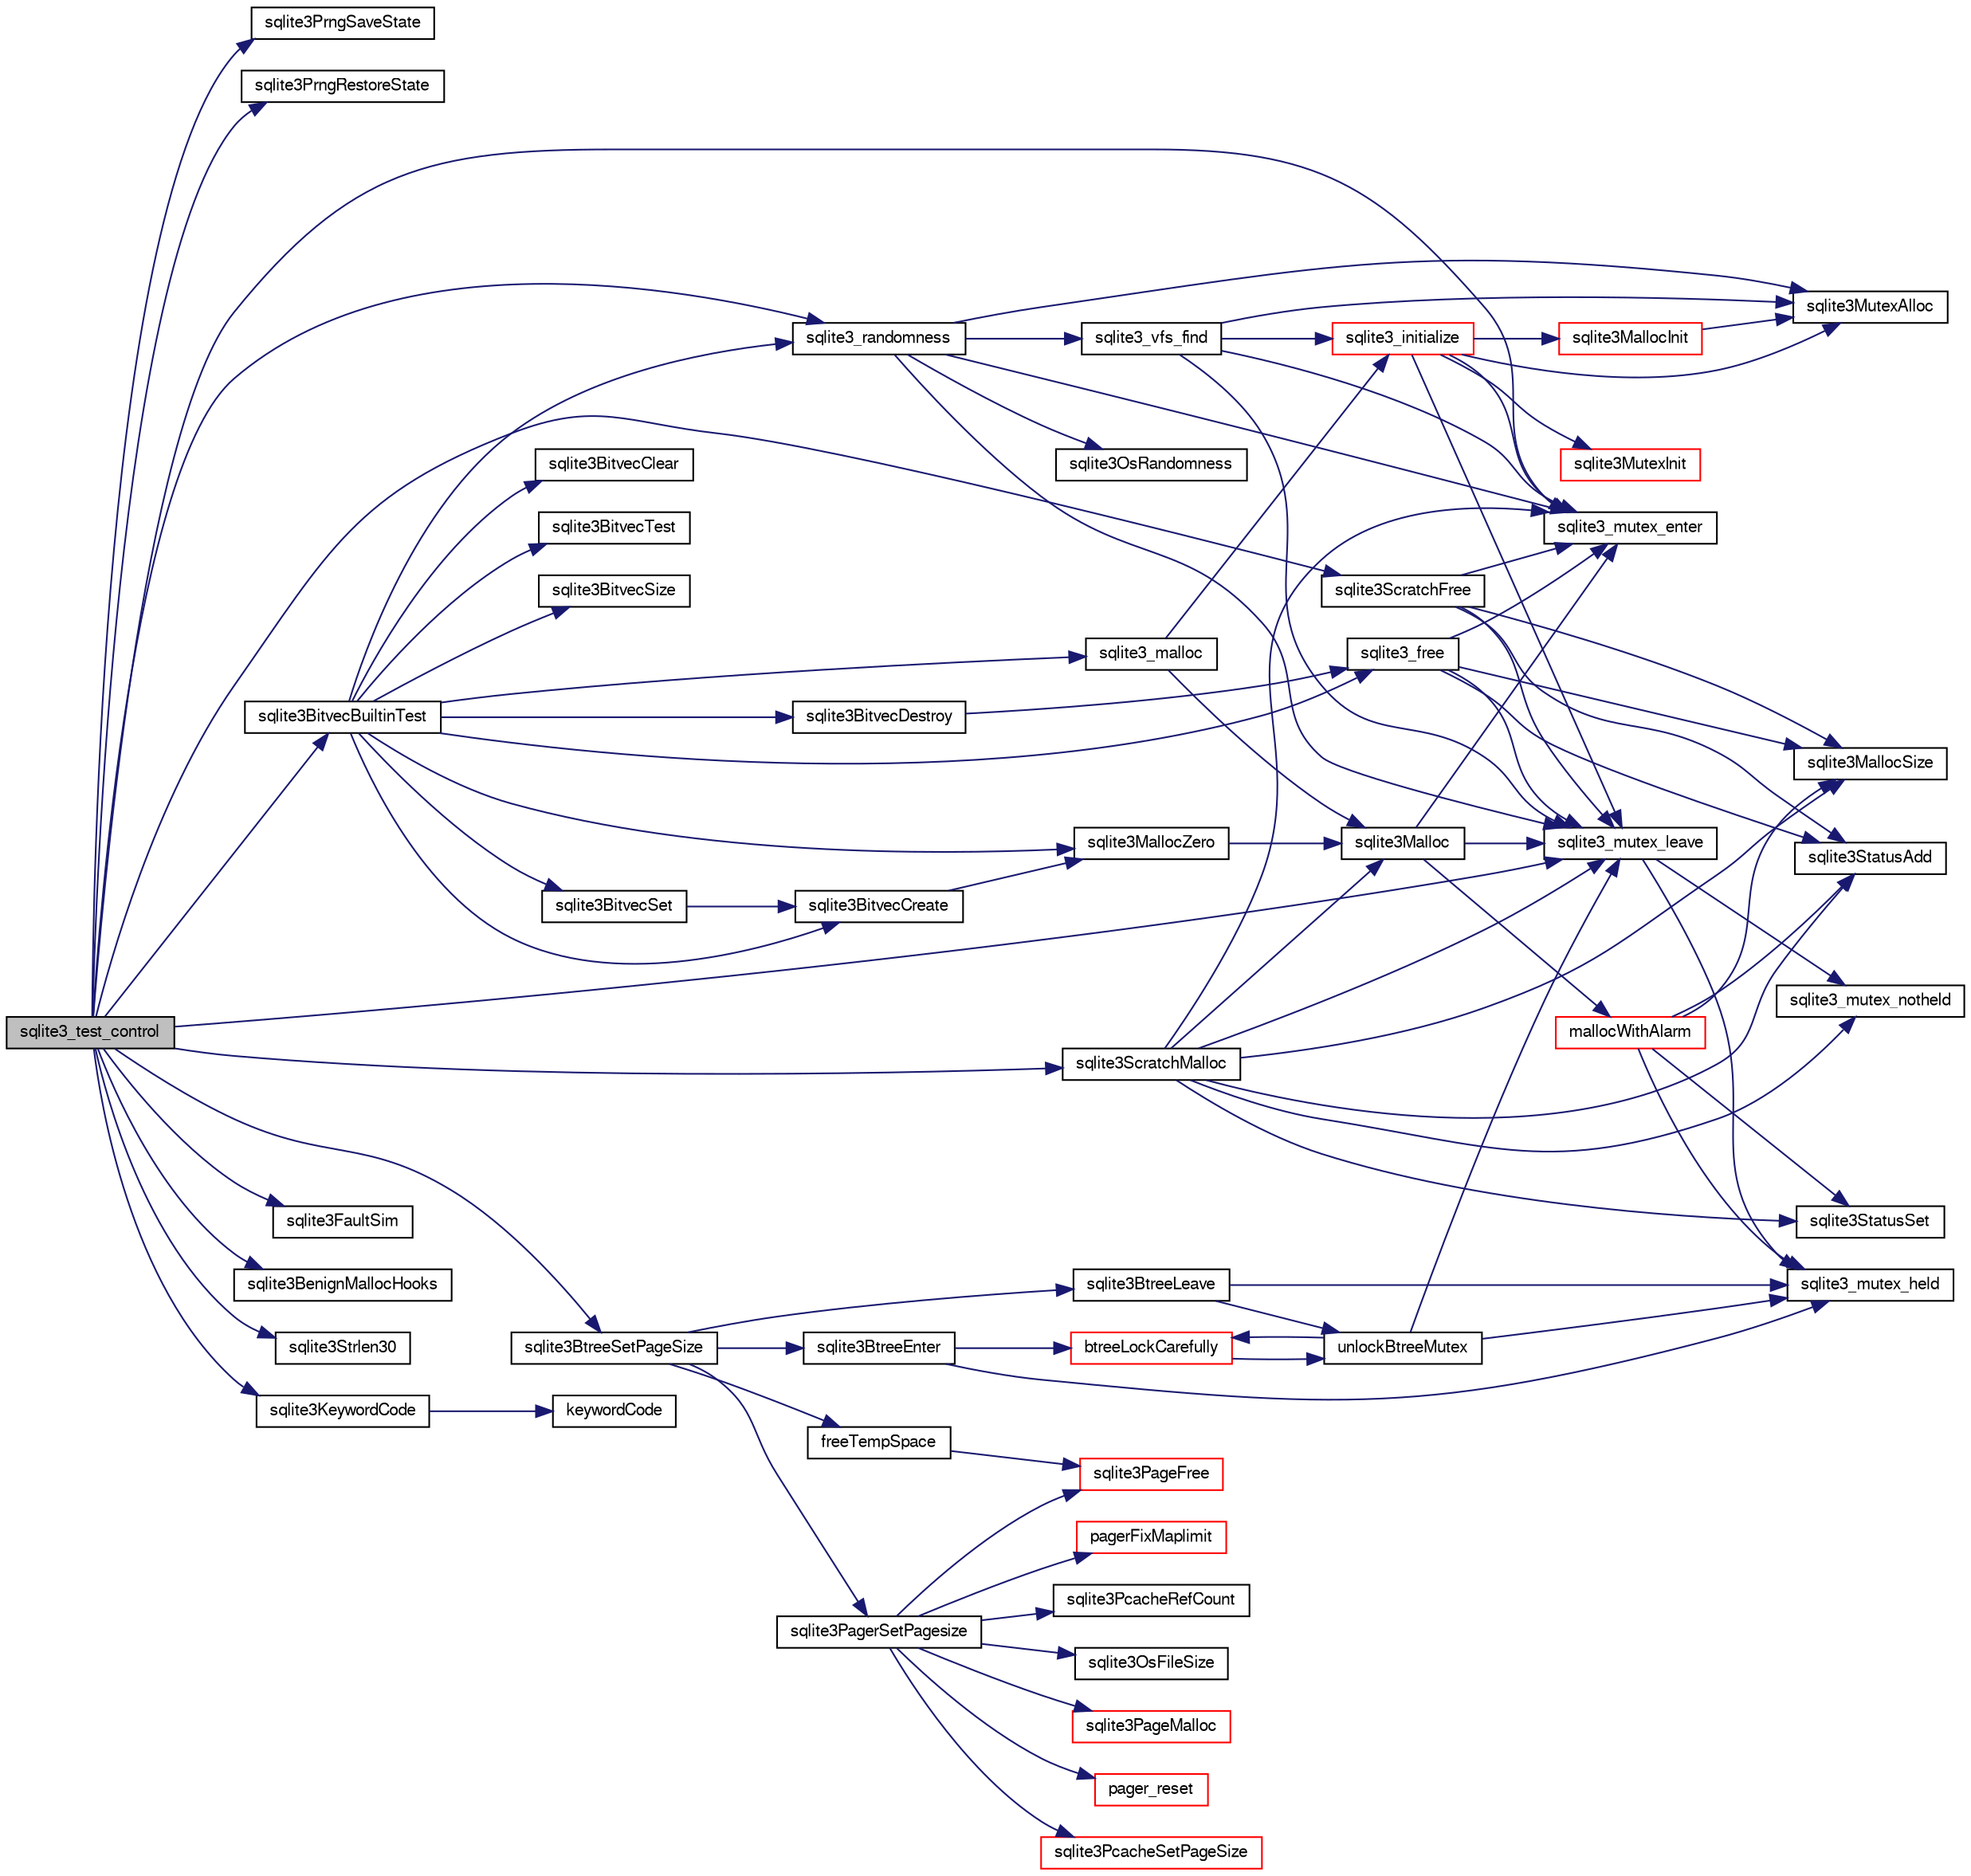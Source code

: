digraph "sqlite3_test_control"
{
  edge [fontname="FreeSans",fontsize="10",labelfontname="FreeSans",labelfontsize="10"];
  node [fontname="FreeSans",fontsize="10",shape=record];
  rankdir="LR";
  Node388306 [label="sqlite3_test_control",height=0.2,width=0.4,color="black", fillcolor="grey75", style="filled", fontcolor="black"];
  Node388306 -> Node388307 [color="midnightblue",fontsize="10",style="solid",fontname="FreeSans"];
  Node388307 [label="sqlite3PrngSaveState",height=0.2,width=0.4,color="black", fillcolor="white", style="filled",URL="$sqlite3_8c.html#a8a21633a26e2e998c956bec3b360b210"];
  Node388306 -> Node388308 [color="midnightblue",fontsize="10",style="solid",fontname="FreeSans"];
  Node388308 [label="sqlite3PrngRestoreState",height=0.2,width=0.4,color="black", fillcolor="white", style="filled",URL="$sqlite3_8c.html#abcc9ef9d9e1dd5b480c4fdbaecff393b"];
  Node388306 -> Node388309 [color="midnightblue",fontsize="10",style="solid",fontname="FreeSans"];
  Node388309 [label="sqlite3_randomness",height=0.2,width=0.4,color="black", fillcolor="white", style="filled",URL="$sqlite3_8c.html#aa452ad88657d4606e137b09c4e9315c7"];
  Node388309 -> Node388310 [color="midnightblue",fontsize="10",style="solid",fontname="FreeSans"];
  Node388310 [label="sqlite3MutexAlloc",height=0.2,width=0.4,color="black", fillcolor="white", style="filled",URL="$sqlite3_8c.html#a0e3f432ee581f6876b590e7ad7e84e19"];
  Node388309 -> Node388311 [color="midnightblue",fontsize="10",style="solid",fontname="FreeSans"];
  Node388311 [label="sqlite3_mutex_enter",height=0.2,width=0.4,color="black", fillcolor="white", style="filled",URL="$sqlite3_8c.html#a1c12cde690bd89f104de5cbad12a6bf5"];
  Node388309 -> Node388312 [color="midnightblue",fontsize="10",style="solid",fontname="FreeSans"];
  Node388312 [label="sqlite3_mutex_leave",height=0.2,width=0.4,color="black", fillcolor="white", style="filled",URL="$sqlite3_8c.html#a5838d235601dbd3c1fa993555c6bcc93"];
  Node388312 -> Node388313 [color="midnightblue",fontsize="10",style="solid",fontname="FreeSans"];
  Node388313 [label="sqlite3_mutex_held",height=0.2,width=0.4,color="black", fillcolor="white", style="filled",URL="$sqlite3_8c.html#acf77da68932b6bc163c5e68547ecc3e7"];
  Node388312 -> Node388314 [color="midnightblue",fontsize="10",style="solid",fontname="FreeSans"];
  Node388314 [label="sqlite3_mutex_notheld",height=0.2,width=0.4,color="black", fillcolor="white", style="filled",URL="$sqlite3_8c.html#a83967c837c1c000d3b5adcfaa688f5dc"];
  Node388309 -> Node388315 [color="midnightblue",fontsize="10",style="solid",fontname="FreeSans"];
  Node388315 [label="sqlite3OsRandomness",height=0.2,width=0.4,color="black", fillcolor="white", style="filled",URL="$sqlite3_8c.html#a52a1d01825b7a8a222227bcd0b68d88d"];
  Node388309 -> Node388316 [color="midnightblue",fontsize="10",style="solid",fontname="FreeSans"];
  Node388316 [label="sqlite3_vfs_find",height=0.2,width=0.4,color="black", fillcolor="white", style="filled",URL="$sqlite3_8c.html#a009b28f3d275077f7bb7f3ef37de6095"];
  Node388316 -> Node388317 [color="midnightblue",fontsize="10",style="solid",fontname="FreeSans"];
  Node388317 [label="sqlite3_initialize",height=0.2,width=0.4,color="red", fillcolor="white", style="filled",URL="$sqlite3_8c.html#ab0c0ee2d5d4cf8b28e9572296a8861df"];
  Node388317 -> Node388318 [color="midnightblue",fontsize="10",style="solid",fontname="FreeSans"];
  Node388318 [label="sqlite3MutexInit",height=0.2,width=0.4,color="red", fillcolor="white", style="filled",URL="$sqlite3_8c.html#a7906afcdd1cdb3d0007eb932398a1158"];
  Node388317 -> Node388310 [color="midnightblue",fontsize="10",style="solid",fontname="FreeSans"];
  Node388317 -> Node388311 [color="midnightblue",fontsize="10",style="solid",fontname="FreeSans"];
  Node388317 -> Node388344 [color="midnightblue",fontsize="10",style="solid",fontname="FreeSans"];
  Node388344 [label="sqlite3MallocInit",height=0.2,width=0.4,color="red", fillcolor="white", style="filled",URL="$sqlite3_8c.html#a9e06f9e7cad0d83ce80ab493c9533552"];
  Node388344 -> Node388310 [color="midnightblue",fontsize="10",style="solid",fontname="FreeSans"];
  Node388317 -> Node388312 [color="midnightblue",fontsize="10",style="solid",fontname="FreeSans"];
  Node388316 -> Node388310 [color="midnightblue",fontsize="10",style="solid",fontname="FreeSans"];
  Node388316 -> Node388311 [color="midnightblue",fontsize="10",style="solid",fontname="FreeSans"];
  Node388316 -> Node388312 [color="midnightblue",fontsize="10",style="solid",fontname="FreeSans"];
  Node388306 -> Node388591 [color="midnightblue",fontsize="10",style="solid",fontname="FreeSans"];
  Node388591 [label="sqlite3BitvecBuiltinTest",height=0.2,width=0.4,color="black", fillcolor="white", style="filled",URL="$sqlite3_8c.html#a9b4e3e921ce1ede6f10a9106c034ff9b"];
  Node388591 -> Node388592 [color="midnightblue",fontsize="10",style="solid",fontname="FreeSans"];
  Node388592 [label="sqlite3BitvecCreate",height=0.2,width=0.4,color="black", fillcolor="white", style="filled",URL="$sqlite3_8c.html#a0a60c2422cf28790767f5bc7598514ee"];
  Node388592 -> Node388323 [color="midnightblue",fontsize="10",style="solid",fontname="FreeSans"];
  Node388323 [label="sqlite3MallocZero",height=0.2,width=0.4,color="black", fillcolor="white", style="filled",URL="$sqlite3_8c.html#ab3e07a30b9b5471f9f5e8f9cb7229934"];
  Node388323 -> Node388324 [color="midnightblue",fontsize="10",style="solid",fontname="FreeSans"];
  Node388324 [label="sqlite3Malloc",height=0.2,width=0.4,color="black", fillcolor="white", style="filled",URL="$sqlite3_8c.html#a361a2eaa846b1885f123abe46f5d8b2b"];
  Node388324 -> Node388311 [color="midnightblue",fontsize="10",style="solid",fontname="FreeSans"];
  Node388324 -> Node388325 [color="midnightblue",fontsize="10",style="solid",fontname="FreeSans"];
  Node388325 [label="mallocWithAlarm",height=0.2,width=0.4,color="red", fillcolor="white", style="filled",URL="$sqlite3_8c.html#ab070d5cf8e48ec8a6a43cf025d48598b"];
  Node388325 -> Node388313 [color="midnightblue",fontsize="10",style="solid",fontname="FreeSans"];
  Node388325 -> Node388326 [color="midnightblue",fontsize="10",style="solid",fontname="FreeSans"];
  Node388326 [label="sqlite3StatusSet",height=0.2,width=0.4,color="black", fillcolor="white", style="filled",URL="$sqlite3_8c.html#afec7586c01fcb5ea17dc9d7725a589d9"];
  Node388325 -> Node388329 [color="midnightblue",fontsize="10",style="solid",fontname="FreeSans"];
  Node388329 [label="sqlite3MallocSize",height=0.2,width=0.4,color="black", fillcolor="white", style="filled",URL="$sqlite3_8c.html#acf5d2a5f35270bafb050bd2def576955"];
  Node388325 -> Node388330 [color="midnightblue",fontsize="10",style="solid",fontname="FreeSans"];
  Node388330 [label="sqlite3StatusAdd",height=0.2,width=0.4,color="black", fillcolor="white", style="filled",URL="$sqlite3_8c.html#afa029f93586aeab4cc85360905dae9cd"];
  Node388324 -> Node388312 [color="midnightblue",fontsize="10",style="solid",fontname="FreeSans"];
  Node388591 -> Node388323 [color="midnightblue",fontsize="10",style="solid",fontname="FreeSans"];
  Node388591 -> Node388401 [color="midnightblue",fontsize="10",style="solid",fontname="FreeSans"];
  Node388401 [label="sqlite3_malloc",height=0.2,width=0.4,color="black", fillcolor="white", style="filled",URL="$sqlite3_8c.html#ac79dba55fc32b6a840cf5a9769bce7cd"];
  Node388401 -> Node388317 [color="midnightblue",fontsize="10",style="solid",fontname="FreeSans"];
  Node388401 -> Node388324 [color="midnightblue",fontsize="10",style="solid",fontname="FreeSans"];
  Node388591 -> Node388593 [color="midnightblue",fontsize="10",style="solid",fontname="FreeSans"];
  Node388593 [label="sqlite3BitvecSet",height=0.2,width=0.4,color="black", fillcolor="white", style="filled",URL="$sqlite3_8c.html#a1f3c6d64d5d889e451d6725b1eb458be"];
  Node388593 -> Node388592 [color="midnightblue",fontsize="10",style="solid",fontname="FreeSans"];
  Node388591 -> Node388594 [color="midnightblue",fontsize="10",style="solid",fontname="FreeSans"];
  Node388594 [label="sqlite3BitvecClear",height=0.2,width=0.4,color="black", fillcolor="white", style="filled",URL="$sqlite3_8c.html#a8313d0c9f9e5d722d6f1fdb670fcbc60"];
  Node388591 -> Node388309 [color="midnightblue",fontsize="10",style="solid",fontname="FreeSans"];
  Node388591 -> Node388595 [color="midnightblue",fontsize="10",style="solid",fontname="FreeSans"];
  Node388595 [label="sqlite3BitvecTest",height=0.2,width=0.4,color="black", fillcolor="white", style="filled",URL="$sqlite3_8c.html#ab08693a5ff8d1b759eb50dc307ee910f"];
  Node388591 -> Node388596 [color="midnightblue",fontsize="10",style="solid",fontname="FreeSans"];
  Node388596 [label="sqlite3BitvecSize",height=0.2,width=0.4,color="black", fillcolor="white", style="filled",URL="$sqlite3_8c.html#a7560bae9996565b0d984916bb0a4b448"];
  Node388591 -> Node388332 [color="midnightblue",fontsize="10",style="solid",fontname="FreeSans"];
  Node388332 [label="sqlite3_free",height=0.2,width=0.4,color="black", fillcolor="white", style="filled",URL="$sqlite3_8c.html#a6552349e36a8a691af5487999ab09519"];
  Node388332 -> Node388311 [color="midnightblue",fontsize="10",style="solid",fontname="FreeSans"];
  Node388332 -> Node388330 [color="midnightblue",fontsize="10",style="solid",fontname="FreeSans"];
  Node388332 -> Node388329 [color="midnightblue",fontsize="10",style="solid",fontname="FreeSans"];
  Node388332 -> Node388312 [color="midnightblue",fontsize="10",style="solid",fontname="FreeSans"];
  Node388591 -> Node388597 [color="midnightblue",fontsize="10",style="solid",fontname="FreeSans"];
  Node388597 [label="sqlite3BitvecDestroy",height=0.2,width=0.4,color="black", fillcolor="white", style="filled",URL="$sqlite3_8c.html#ab732400d8022b48df1b7b3ee41be045d"];
  Node388597 -> Node388332 [color="midnightblue",fontsize="10",style="solid",fontname="FreeSans"];
  Node388306 -> Node388598 [color="midnightblue",fontsize="10",style="solid",fontname="FreeSans"];
  Node388598 [label="sqlite3FaultSim",height=0.2,width=0.4,color="black", fillcolor="white", style="filled",URL="$sqlite3_8c.html#a609068924de458ce924b87b332d8d67b"];
  Node388306 -> Node388599 [color="midnightblue",fontsize="10",style="solid",fontname="FreeSans"];
  Node388599 [label="sqlite3BenignMallocHooks",height=0.2,width=0.4,color="black", fillcolor="white", style="filled",URL="$sqlite3_8c.html#a644f724fe2b9c687aa5ad8e7e061b67b"];
  Node388306 -> Node388311 [color="midnightblue",fontsize="10",style="solid",fontname="FreeSans"];
  Node388306 -> Node388600 [color="midnightblue",fontsize="10",style="solid",fontname="FreeSans"];
  Node388600 [label="sqlite3BtreeSetPageSize",height=0.2,width=0.4,color="black", fillcolor="white", style="filled",URL="$sqlite3_8c.html#ad9c65e8377c831a80e0ac1f108c43f3e"];
  Node388600 -> Node388601 [color="midnightblue",fontsize="10",style="solid",fontname="FreeSans"];
  Node388601 [label="sqlite3BtreeEnter",height=0.2,width=0.4,color="black", fillcolor="white", style="filled",URL="$sqlite3_8c.html#afa05d700ca373993fe6b0525b867feff"];
  Node388601 -> Node388313 [color="midnightblue",fontsize="10",style="solid",fontname="FreeSans"];
  Node388601 -> Node388602 [color="midnightblue",fontsize="10",style="solid",fontname="FreeSans"];
  Node388602 [label="btreeLockCarefully",height=0.2,width=0.4,color="red", fillcolor="white", style="filled",URL="$sqlite3_8c.html#a796746b1c1e4d6926960636bd74c79d7"];
  Node388602 -> Node388604 [color="midnightblue",fontsize="10",style="solid",fontname="FreeSans"];
  Node388604 [label="unlockBtreeMutex",height=0.2,width=0.4,color="black", fillcolor="white", style="filled",URL="$sqlite3_8c.html#a29bc7d1c753dfa2af9fb296b7dc19a4a"];
  Node388604 -> Node388313 [color="midnightblue",fontsize="10",style="solid",fontname="FreeSans"];
  Node388604 -> Node388312 [color="midnightblue",fontsize="10",style="solid",fontname="FreeSans"];
  Node388604 -> Node388602 [color="midnightblue",fontsize="10",style="solid",fontname="FreeSans"];
  Node388600 -> Node388606 [color="midnightblue",fontsize="10",style="solid",fontname="FreeSans"];
  Node388606 [label="sqlite3BtreeLeave",height=0.2,width=0.4,color="black", fillcolor="white", style="filled",URL="$sqlite3_8c.html#a460e4f89d1aeef4b4d334cfe8165da89"];
  Node388606 -> Node388604 [color="midnightblue",fontsize="10",style="solid",fontname="FreeSans"];
  Node388606 -> Node388313 [color="midnightblue",fontsize="10",style="solid",fontname="FreeSans"];
  Node388600 -> Node388607 [color="midnightblue",fontsize="10",style="solid",fontname="FreeSans"];
  Node388607 [label="freeTempSpace",height=0.2,width=0.4,color="black", fillcolor="white", style="filled",URL="$sqlite3_8c.html#aec277d601edd310860ca5a81c99ed411"];
  Node388607 -> Node388608 [color="midnightblue",fontsize="10",style="solid",fontname="FreeSans"];
  Node388608 [label="sqlite3PageFree",height=0.2,width=0.4,color="red", fillcolor="white", style="filled",URL="$sqlite3_8c.html#a7c85b1d9d633386e0ecb5d56594fe03f"];
  Node388600 -> Node388609 [color="midnightblue",fontsize="10",style="solid",fontname="FreeSans"];
  Node388609 [label="sqlite3PagerSetPagesize",height=0.2,width=0.4,color="black", fillcolor="white", style="filled",URL="$sqlite3_8c.html#ab668348d5dcc0382c247c74b6358f16e"];
  Node388609 -> Node388610 [color="midnightblue",fontsize="10",style="solid",fontname="FreeSans"];
  Node388610 [label="sqlite3PcacheRefCount",height=0.2,width=0.4,color="black", fillcolor="white", style="filled",URL="$sqlite3_8c.html#adee2536d23ec9628e0883ccab03b3429"];
  Node388609 -> Node388611 [color="midnightblue",fontsize="10",style="solid",fontname="FreeSans"];
  Node388611 [label="sqlite3OsFileSize",height=0.2,width=0.4,color="black", fillcolor="white", style="filled",URL="$sqlite3_8c.html#a395914ef2826de6ed70e92b5d02887de"];
  Node388609 -> Node388612 [color="midnightblue",fontsize="10",style="solid",fontname="FreeSans"];
  Node388612 [label="sqlite3PageMalloc",height=0.2,width=0.4,color="red", fillcolor="white", style="filled",URL="$sqlite3_8c.html#af05f296695d164316d4666a76d07f1f0"];
  Node388609 -> Node388613 [color="midnightblue",fontsize="10",style="solid",fontname="FreeSans"];
  Node388613 [label="pager_reset",height=0.2,width=0.4,color="red", fillcolor="white", style="filled",URL="$sqlite3_8c.html#a80434ecc2e0b58eea05c79b1690be582"];
  Node388609 -> Node388620 [color="midnightblue",fontsize="10",style="solid",fontname="FreeSans"];
  Node388620 [label="sqlite3PcacheSetPageSize",height=0.2,width=0.4,color="red", fillcolor="white", style="filled",URL="$sqlite3_8c.html#aa8f59bcc736613514103517d86dd4b28"];
  Node388609 -> Node388608 [color="midnightblue",fontsize="10",style="solid",fontname="FreeSans"];
  Node388609 -> Node388622 [color="midnightblue",fontsize="10",style="solid",fontname="FreeSans"];
  Node388622 [label="pagerFixMaplimit",height=0.2,width=0.4,color="red", fillcolor="white", style="filled",URL="$sqlite3_8c.html#a9f1947188e8c305d8053d69f82318762"];
  Node388306 -> Node388312 [color="midnightblue",fontsize="10",style="solid",fontname="FreeSans"];
  Node388306 -> Node388376 [color="midnightblue",fontsize="10",style="solid",fontname="FreeSans"];
  Node388376 [label="sqlite3Strlen30",height=0.2,width=0.4,color="black", fillcolor="white", style="filled",URL="$sqlite3_8c.html#a3dcd80ba41f1a308193dee74857b62a7"];
  Node388306 -> Node388624 [color="midnightblue",fontsize="10",style="solid",fontname="FreeSans"];
  Node388624 [label="sqlite3KeywordCode",height=0.2,width=0.4,color="black", fillcolor="white", style="filled",URL="$sqlite3_8c.html#a16398c184960984d2f079c417d70c14f"];
  Node388624 -> Node388577 [color="midnightblue",fontsize="10",style="solid",fontname="FreeSans"];
  Node388577 [label="keywordCode",height=0.2,width=0.4,color="black", fillcolor="white", style="filled",URL="$sqlite3_8c.html#aa955bae98c47221b815579359b52335c"];
  Node388306 -> Node388625 [color="midnightblue",fontsize="10",style="solid",fontname="FreeSans"];
  Node388625 [label="sqlite3ScratchMalloc",height=0.2,width=0.4,color="black", fillcolor="white", style="filled",URL="$sqlite3_8c.html#a9b883a0e42e20c9f0cd19bd87059c383"];
  Node388625 -> Node388311 [color="midnightblue",fontsize="10",style="solid",fontname="FreeSans"];
  Node388625 -> Node388326 [color="midnightblue",fontsize="10",style="solid",fontname="FreeSans"];
  Node388625 -> Node388330 [color="midnightblue",fontsize="10",style="solid",fontname="FreeSans"];
  Node388625 -> Node388312 [color="midnightblue",fontsize="10",style="solid",fontname="FreeSans"];
  Node388625 -> Node388324 [color="midnightblue",fontsize="10",style="solid",fontname="FreeSans"];
  Node388625 -> Node388329 [color="midnightblue",fontsize="10",style="solid",fontname="FreeSans"];
  Node388625 -> Node388314 [color="midnightblue",fontsize="10",style="solid",fontname="FreeSans"];
  Node388306 -> Node388626 [color="midnightblue",fontsize="10",style="solid",fontname="FreeSans"];
  Node388626 [label="sqlite3ScratchFree",height=0.2,width=0.4,color="black", fillcolor="white", style="filled",URL="$sqlite3_8c.html#a1a90fe6ec9fbbba9f40ccb7cae4f5b27"];
  Node388626 -> Node388311 [color="midnightblue",fontsize="10",style="solid",fontname="FreeSans"];
  Node388626 -> Node388330 [color="midnightblue",fontsize="10",style="solid",fontname="FreeSans"];
  Node388626 -> Node388312 [color="midnightblue",fontsize="10",style="solid",fontname="FreeSans"];
  Node388626 -> Node388329 [color="midnightblue",fontsize="10",style="solid",fontname="FreeSans"];
}
